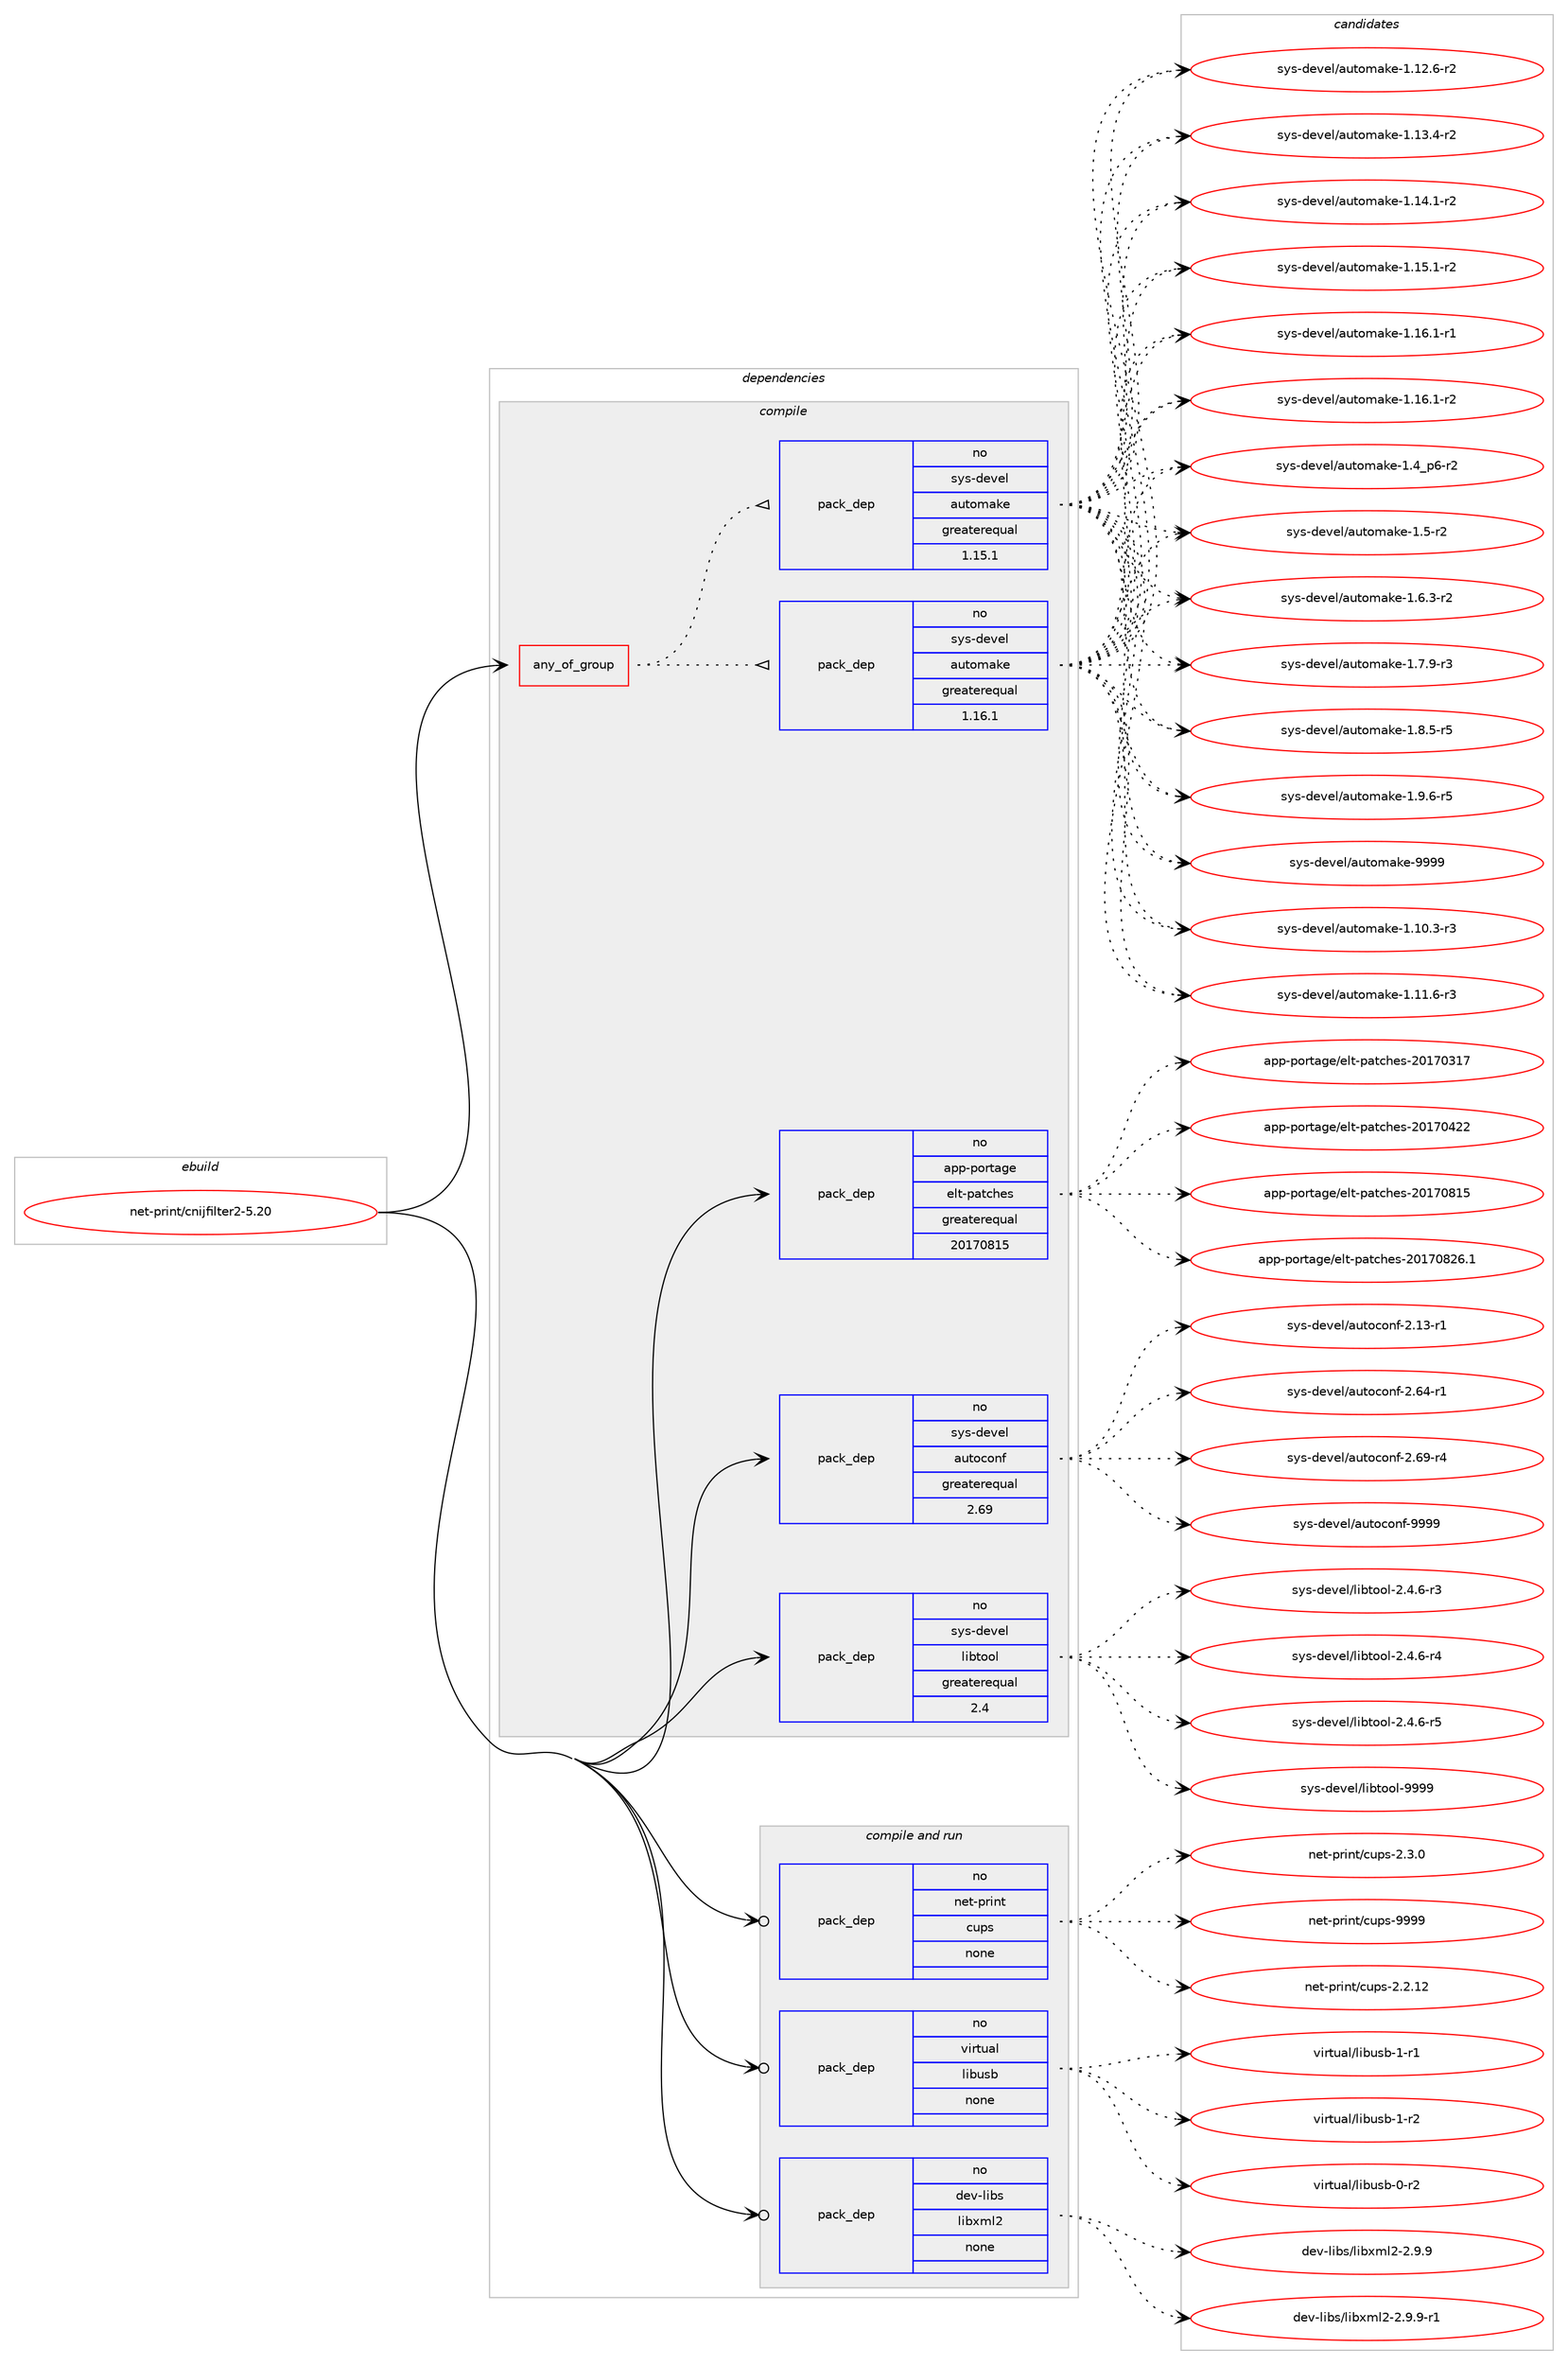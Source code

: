 digraph prolog {

# *************
# Graph options
# *************

newrank=true;
concentrate=true;
compound=true;
graph [rankdir=LR,fontname=Helvetica,fontsize=10,ranksep=1.5];#, ranksep=2.5, nodesep=0.2];
edge  [arrowhead=vee];
node  [fontname=Helvetica,fontsize=10];

# **********
# The ebuild
# **********

subgraph cluster_leftcol {
color=gray;
rank=same;
label=<<i>ebuild</i>>;
id [label="net-print/cnijfilter2-5.20", color=red, width=4, href="../net-print/cnijfilter2-5.20.svg"];
}

# ****************
# The dependencies
# ****************

subgraph cluster_midcol {
color=gray;
label=<<i>dependencies</i>>;
subgraph cluster_compile {
fillcolor="#eeeeee";
style=filled;
label=<<i>compile</i>>;
subgraph any14341 {
dependency841150 [label=<<TABLE BORDER="0" CELLBORDER="1" CELLSPACING="0" CELLPADDING="4"><TR><TD CELLPADDING="10">any_of_group</TD></TR></TABLE>>, shape=none, color=red];subgraph pack621304 {
dependency841151 [label=<<TABLE BORDER="0" CELLBORDER="1" CELLSPACING="0" CELLPADDING="4" WIDTH="220"><TR><TD ROWSPAN="6" CELLPADDING="30">pack_dep</TD></TR><TR><TD WIDTH="110">no</TD></TR><TR><TD>sys-devel</TD></TR><TR><TD>automake</TD></TR><TR><TD>greaterequal</TD></TR><TR><TD>1.16.1</TD></TR></TABLE>>, shape=none, color=blue];
}
dependency841150:e -> dependency841151:w [weight=20,style="dotted",arrowhead="oinv"];
subgraph pack621305 {
dependency841152 [label=<<TABLE BORDER="0" CELLBORDER="1" CELLSPACING="0" CELLPADDING="4" WIDTH="220"><TR><TD ROWSPAN="6" CELLPADDING="30">pack_dep</TD></TR><TR><TD WIDTH="110">no</TD></TR><TR><TD>sys-devel</TD></TR><TR><TD>automake</TD></TR><TR><TD>greaterequal</TD></TR><TR><TD>1.15.1</TD></TR></TABLE>>, shape=none, color=blue];
}
dependency841150:e -> dependency841152:w [weight=20,style="dotted",arrowhead="oinv"];
}
id:e -> dependency841150:w [weight=20,style="solid",arrowhead="vee"];
subgraph pack621306 {
dependency841153 [label=<<TABLE BORDER="0" CELLBORDER="1" CELLSPACING="0" CELLPADDING="4" WIDTH="220"><TR><TD ROWSPAN="6" CELLPADDING="30">pack_dep</TD></TR><TR><TD WIDTH="110">no</TD></TR><TR><TD>app-portage</TD></TR><TR><TD>elt-patches</TD></TR><TR><TD>greaterequal</TD></TR><TR><TD>20170815</TD></TR></TABLE>>, shape=none, color=blue];
}
id:e -> dependency841153:w [weight=20,style="solid",arrowhead="vee"];
subgraph pack621307 {
dependency841154 [label=<<TABLE BORDER="0" CELLBORDER="1" CELLSPACING="0" CELLPADDING="4" WIDTH="220"><TR><TD ROWSPAN="6" CELLPADDING="30">pack_dep</TD></TR><TR><TD WIDTH="110">no</TD></TR><TR><TD>sys-devel</TD></TR><TR><TD>autoconf</TD></TR><TR><TD>greaterequal</TD></TR><TR><TD>2.69</TD></TR></TABLE>>, shape=none, color=blue];
}
id:e -> dependency841154:w [weight=20,style="solid",arrowhead="vee"];
subgraph pack621308 {
dependency841155 [label=<<TABLE BORDER="0" CELLBORDER="1" CELLSPACING="0" CELLPADDING="4" WIDTH="220"><TR><TD ROWSPAN="6" CELLPADDING="30">pack_dep</TD></TR><TR><TD WIDTH="110">no</TD></TR><TR><TD>sys-devel</TD></TR><TR><TD>libtool</TD></TR><TR><TD>greaterequal</TD></TR><TR><TD>2.4</TD></TR></TABLE>>, shape=none, color=blue];
}
id:e -> dependency841155:w [weight=20,style="solid",arrowhead="vee"];
}
subgraph cluster_compileandrun {
fillcolor="#eeeeee";
style=filled;
label=<<i>compile and run</i>>;
subgraph pack621309 {
dependency841156 [label=<<TABLE BORDER="0" CELLBORDER="1" CELLSPACING="0" CELLPADDING="4" WIDTH="220"><TR><TD ROWSPAN="6" CELLPADDING="30">pack_dep</TD></TR><TR><TD WIDTH="110">no</TD></TR><TR><TD>dev-libs</TD></TR><TR><TD>libxml2</TD></TR><TR><TD>none</TD></TR><TR><TD></TD></TR></TABLE>>, shape=none, color=blue];
}
id:e -> dependency841156:w [weight=20,style="solid",arrowhead="odotvee"];
subgraph pack621310 {
dependency841157 [label=<<TABLE BORDER="0" CELLBORDER="1" CELLSPACING="0" CELLPADDING="4" WIDTH="220"><TR><TD ROWSPAN="6" CELLPADDING="30">pack_dep</TD></TR><TR><TD WIDTH="110">no</TD></TR><TR><TD>net-print</TD></TR><TR><TD>cups</TD></TR><TR><TD>none</TD></TR><TR><TD></TD></TR></TABLE>>, shape=none, color=blue];
}
id:e -> dependency841157:w [weight=20,style="solid",arrowhead="odotvee"];
subgraph pack621311 {
dependency841158 [label=<<TABLE BORDER="0" CELLBORDER="1" CELLSPACING="0" CELLPADDING="4" WIDTH="220"><TR><TD ROWSPAN="6" CELLPADDING="30">pack_dep</TD></TR><TR><TD WIDTH="110">no</TD></TR><TR><TD>virtual</TD></TR><TR><TD>libusb</TD></TR><TR><TD>none</TD></TR><TR><TD></TD></TR></TABLE>>, shape=none, color=blue];
}
id:e -> dependency841158:w [weight=20,style="solid",arrowhead="odotvee"];
}
subgraph cluster_run {
fillcolor="#eeeeee";
style=filled;
label=<<i>run</i>>;
}
}

# **************
# The candidates
# **************

subgraph cluster_choices {
rank=same;
color=gray;
label=<<i>candidates</i>>;

subgraph choice621304 {
color=black;
nodesep=1;
choice11512111545100101118101108479711711611110997107101454946494846514511451 [label="sys-devel/automake-1.10.3-r3", color=red, width=4,href="../sys-devel/automake-1.10.3-r3.svg"];
choice11512111545100101118101108479711711611110997107101454946494946544511451 [label="sys-devel/automake-1.11.6-r3", color=red, width=4,href="../sys-devel/automake-1.11.6-r3.svg"];
choice11512111545100101118101108479711711611110997107101454946495046544511450 [label="sys-devel/automake-1.12.6-r2", color=red, width=4,href="../sys-devel/automake-1.12.6-r2.svg"];
choice11512111545100101118101108479711711611110997107101454946495146524511450 [label="sys-devel/automake-1.13.4-r2", color=red, width=4,href="../sys-devel/automake-1.13.4-r2.svg"];
choice11512111545100101118101108479711711611110997107101454946495246494511450 [label="sys-devel/automake-1.14.1-r2", color=red, width=4,href="../sys-devel/automake-1.14.1-r2.svg"];
choice11512111545100101118101108479711711611110997107101454946495346494511450 [label="sys-devel/automake-1.15.1-r2", color=red, width=4,href="../sys-devel/automake-1.15.1-r2.svg"];
choice11512111545100101118101108479711711611110997107101454946495446494511449 [label="sys-devel/automake-1.16.1-r1", color=red, width=4,href="../sys-devel/automake-1.16.1-r1.svg"];
choice11512111545100101118101108479711711611110997107101454946495446494511450 [label="sys-devel/automake-1.16.1-r2", color=red, width=4,href="../sys-devel/automake-1.16.1-r2.svg"];
choice115121115451001011181011084797117116111109971071014549465295112544511450 [label="sys-devel/automake-1.4_p6-r2", color=red, width=4,href="../sys-devel/automake-1.4_p6-r2.svg"];
choice11512111545100101118101108479711711611110997107101454946534511450 [label="sys-devel/automake-1.5-r2", color=red, width=4,href="../sys-devel/automake-1.5-r2.svg"];
choice115121115451001011181011084797117116111109971071014549465446514511450 [label="sys-devel/automake-1.6.3-r2", color=red, width=4,href="../sys-devel/automake-1.6.3-r2.svg"];
choice115121115451001011181011084797117116111109971071014549465546574511451 [label="sys-devel/automake-1.7.9-r3", color=red, width=4,href="../sys-devel/automake-1.7.9-r3.svg"];
choice115121115451001011181011084797117116111109971071014549465646534511453 [label="sys-devel/automake-1.8.5-r5", color=red, width=4,href="../sys-devel/automake-1.8.5-r5.svg"];
choice115121115451001011181011084797117116111109971071014549465746544511453 [label="sys-devel/automake-1.9.6-r5", color=red, width=4,href="../sys-devel/automake-1.9.6-r5.svg"];
choice115121115451001011181011084797117116111109971071014557575757 [label="sys-devel/automake-9999", color=red, width=4,href="../sys-devel/automake-9999.svg"];
dependency841151:e -> choice11512111545100101118101108479711711611110997107101454946494846514511451:w [style=dotted,weight="100"];
dependency841151:e -> choice11512111545100101118101108479711711611110997107101454946494946544511451:w [style=dotted,weight="100"];
dependency841151:e -> choice11512111545100101118101108479711711611110997107101454946495046544511450:w [style=dotted,weight="100"];
dependency841151:e -> choice11512111545100101118101108479711711611110997107101454946495146524511450:w [style=dotted,weight="100"];
dependency841151:e -> choice11512111545100101118101108479711711611110997107101454946495246494511450:w [style=dotted,weight="100"];
dependency841151:e -> choice11512111545100101118101108479711711611110997107101454946495346494511450:w [style=dotted,weight="100"];
dependency841151:e -> choice11512111545100101118101108479711711611110997107101454946495446494511449:w [style=dotted,weight="100"];
dependency841151:e -> choice11512111545100101118101108479711711611110997107101454946495446494511450:w [style=dotted,weight="100"];
dependency841151:e -> choice115121115451001011181011084797117116111109971071014549465295112544511450:w [style=dotted,weight="100"];
dependency841151:e -> choice11512111545100101118101108479711711611110997107101454946534511450:w [style=dotted,weight="100"];
dependency841151:e -> choice115121115451001011181011084797117116111109971071014549465446514511450:w [style=dotted,weight="100"];
dependency841151:e -> choice115121115451001011181011084797117116111109971071014549465546574511451:w [style=dotted,weight="100"];
dependency841151:e -> choice115121115451001011181011084797117116111109971071014549465646534511453:w [style=dotted,weight="100"];
dependency841151:e -> choice115121115451001011181011084797117116111109971071014549465746544511453:w [style=dotted,weight="100"];
dependency841151:e -> choice115121115451001011181011084797117116111109971071014557575757:w [style=dotted,weight="100"];
}
subgraph choice621305 {
color=black;
nodesep=1;
choice11512111545100101118101108479711711611110997107101454946494846514511451 [label="sys-devel/automake-1.10.3-r3", color=red, width=4,href="../sys-devel/automake-1.10.3-r3.svg"];
choice11512111545100101118101108479711711611110997107101454946494946544511451 [label="sys-devel/automake-1.11.6-r3", color=red, width=4,href="../sys-devel/automake-1.11.6-r3.svg"];
choice11512111545100101118101108479711711611110997107101454946495046544511450 [label="sys-devel/automake-1.12.6-r2", color=red, width=4,href="../sys-devel/automake-1.12.6-r2.svg"];
choice11512111545100101118101108479711711611110997107101454946495146524511450 [label="sys-devel/automake-1.13.4-r2", color=red, width=4,href="../sys-devel/automake-1.13.4-r2.svg"];
choice11512111545100101118101108479711711611110997107101454946495246494511450 [label="sys-devel/automake-1.14.1-r2", color=red, width=4,href="../sys-devel/automake-1.14.1-r2.svg"];
choice11512111545100101118101108479711711611110997107101454946495346494511450 [label="sys-devel/automake-1.15.1-r2", color=red, width=4,href="../sys-devel/automake-1.15.1-r2.svg"];
choice11512111545100101118101108479711711611110997107101454946495446494511449 [label="sys-devel/automake-1.16.1-r1", color=red, width=4,href="../sys-devel/automake-1.16.1-r1.svg"];
choice11512111545100101118101108479711711611110997107101454946495446494511450 [label="sys-devel/automake-1.16.1-r2", color=red, width=4,href="../sys-devel/automake-1.16.1-r2.svg"];
choice115121115451001011181011084797117116111109971071014549465295112544511450 [label="sys-devel/automake-1.4_p6-r2", color=red, width=4,href="../sys-devel/automake-1.4_p6-r2.svg"];
choice11512111545100101118101108479711711611110997107101454946534511450 [label="sys-devel/automake-1.5-r2", color=red, width=4,href="../sys-devel/automake-1.5-r2.svg"];
choice115121115451001011181011084797117116111109971071014549465446514511450 [label="sys-devel/automake-1.6.3-r2", color=red, width=4,href="../sys-devel/automake-1.6.3-r2.svg"];
choice115121115451001011181011084797117116111109971071014549465546574511451 [label="sys-devel/automake-1.7.9-r3", color=red, width=4,href="../sys-devel/automake-1.7.9-r3.svg"];
choice115121115451001011181011084797117116111109971071014549465646534511453 [label="sys-devel/automake-1.8.5-r5", color=red, width=4,href="../sys-devel/automake-1.8.5-r5.svg"];
choice115121115451001011181011084797117116111109971071014549465746544511453 [label="sys-devel/automake-1.9.6-r5", color=red, width=4,href="../sys-devel/automake-1.9.6-r5.svg"];
choice115121115451001011181011084797117116111109971071014557575757 [label="sys-devel/automake-9999", color=red, width=4,href="../sys-devel/automake-9999.svg"];
dependency841152:e -> choice11512111545100101118101108479711711611110997107101454946494846514511451:w [style=dotted,weight="100"];
dependency841152:e -> choice11512111545100101118101108479711711611110997107101454946494946544511451:w [style=dotted,weight="100"];
dependency841152:e -> choice11512111545100101118101108479711711611110997107101454946495046544511450:w [style=dotted,weight="100"];
dependency841152:e -> choice11512111545100101118101108479711711611110997107101454946495146524511450:w [style=dotted,weight="100"];
dependency841152:e -> choice11512111545100101118101108479711711611110997107101454946495246494511450:w [style=dotted,weight="100"];
dependency841152:e -> choice11512111545100101118101108479711711611110997107101454946495346494511450:w [style=dotted,weight="100"];
dependency841152:e -> choice11512111545100101118101108479711711611110997107101454946495446494511449:w [style=dotted,weight="100"];
dependency841152:e -> choice11512111545100101118101108479711711611110997107101454946495446494511450:w [style=dotted,weight="100"];
dependency841152:e -> choice115121115451001011181011084797117116111109971071014549465295112544511450:w [style=dotted,weight="100"];
dependency841152:e -> choice11512111545100101118101108479711711611110997107101454946534511450:w [style=dotted,weight="100"];
dependency841152:e -> choice115121115451001011181011084797117116111109971071014549465446514511450:w [style=dotted,weight="100"];
dependency841152:e -> choice115121115451001011181011084797117116111109971071014549465546574511451:w [style=dotted,weight="100"];
dependency841152:e -> choice115121115451001011181011084797117116111109971071014549465646534511453:w [style=dotted,weight="100"];
dependency841152:e -> choice115121115451001011181011084797117116111109971071014549465746544511453:w [style=dotted,weight="100"];
dependency841152:e -> choice115121115451001011181011084797117116111109971071014557575757:w [style=dotted,weight="100"];
}
subgraph choice621306 {
color=black;
nodesep=1;
choice97112112451121111141169710310147101108116451129711699104101115455048495548514955 [label="app-portage/elt-patches-20170317", color=red, width=4,href="../app-portage/elt-patches-20170317.svg"];
choice97112112451121111141169710310147101108116451129711699104101115455048495548525050 [label="app-portage/elt-patches-20170422", color=red, width=4,href="../app-portage/elt-patches-20170422.svg"];
choice97112112451121111141169710310147101108116451129711699104101115455048495548564953 [label="app-portage/elt-patches-20170815", color=red, width=4,href="../app-portage/elt-patches-20170815.svg"];
choice971121124511211111411697103101471011081164511297116991041011154550484955485650544649 [label="app-portage/elt-patches-20170826.1", color=red, width=4,href="../app-portage/elt-patches-20170826.1.svg"];
dependency841153:e -> choice97112112451121111141169710310147101108116451129711699104101115455048495548514955:w [style=dotted,weight="100"];
dependency841153:e -> choice97112112451121111141169710310147101108116451129711699104101115455048495548525050:w [style=dotted,weight="100"];
dependency841153:e -> choice97112112451121111141169710310147101108116451129711699104101115455048495548564953:w [style=dotted,weight="100"];
dependency841153:e -> choice971121124511211111411697103101471011081164511297116991041011154550484955485650544649:w [style=dotted,weight="100"];
}
subgraph choice621307 {
color=black;
nodesep=1;
choice1151211154510010111810110847971171161119911111010245504649514511449 [label="sys-devel/autoconf-2.13-r1", color=red, width=4,href="../sys-devel/autoconf-2.13-r1.svg"];
choice1151211154510010111810110847971171161119911111010245504654524511449 [label="sys-devel/autoconf-2.64-r1", color=red, width=4,href="../sys-devel/autoconf-2.64-r1.svg"];
choice1151211154510010111810110847971171161119911111010245504654574511452 [label="sys-devel/autoconf-2.69-r4", color=red, width=4,href="../sys-devel/autoconf-2.69-r4.svg"];
choice115121115451001011181011084797117116111991111101024557575757 [label="sys-devel/autoconf-9999", color=red, width=4,href="../sys-devel/autoconf-9999.svg"];
dependency841154:e -> choice1151211154510010111810110847971171161119911111010245504649514511449:w [style=dotted,weight="100"];
dependency841154:e -> choice1151211154510010111810110847971171161119911111010245504654524511449:w [style=dotted,weight="100"];
dependency841154:e -> choice1151211154510010111810110847971171161119911111010245504654574511452:w [style=dotted,weight="100"];
dependency841154:e -> choice115121115451001011181011084797117116111991111101024557575757:w [style=dotted,weight="100"];
}
subgraph choice621308 {
color=black;
nodesep=1;
choice1151211154510010111810110847108105981161111111084550465246544511451 [label="sys-devel/libtool-2.4.6-r3", color=red, width=4,href="../sys-devel/libtool-2.4.6-r3.svg"];
choice1151211154510010111810110847108105981161111111084550465246544511452 [label="sys-devel/libtool-2.4.6-r4", color=red, width=4,href="../sys-devel/libtool-2.4.6-r4.svg"];
choice1151211154510010111810110847108105981161111111084550465246544511453 [label="sys-devel/libtool-2.4.6-r5", color=red, width=4,href="../sys-devel/libtool-2.4.6-r5.svg"];
choice1151211154510010111810110847108105981161111111084557575757 [label="sys-devel/libtool-9999", color=red, width=4,href="../sys-devel/libtool-9999.svg"];
dependency841155:e -> choice1151211154510010111810110847108105981161111111084550465246544511451:w [style=dotted,weight="100"];
dependency841155:e -> choice1151211154510010111810110847108105981161111111084550465246544511452:w [style=dotted,weight="100"];
dependency841155:e -> choice1151211154510010111810110847108105981161111111084550465246544511453:w [style=dotted,weight="100"];
dependency841155:e -> choice1151211154510010111810110847108105981161111111084557575757:w [style=dotted,weight="100"];
}
subgraph choice621309 {
color=black;
nodesep=1;
choice1001011184510810598115471081059812010910850455046574657 [label="dev-libs/libxml2-2.9.9", color=red, width=4,href="../dev-libs/libxml2-2.9.9.svg"];
choice10010111845108105981154710810598120109108504550465746574511449 [label="dev-libs/libxml2-2.9.9-r1", color=red, width=4,href="../dev-libs/libxml2-2.9.9-r1.svg"];
dependency841156:e -> choice1001011184510810598115471081059812010910850455046574657:w [style=dotted,weight="100"];
dependency841156:e -> choice10010111845108105981154710810598120109108504550465746574511449:w [style=dotted,weight="100"];
}
subgraph choice621310 {
color=black;
nodesep=1;
choice11010111645112114105110116479911711211545504650464950 [label="net-print/cups-2.2.12", color=red, width=4,href="../net-print/cups-2.2.12.svg"];
choice110101116451121141051101164799117112115455046514648 [label="net-print/cups-2.3.0", color=red, width=4,href="../net-print/cups-2.3.0.svg"];
choice1101011164511211410511011647991171121154557575757 [label="net-print/cups-9999", color=red, width=4,href="../net-print/cups-9999.svg"];
dependency841157:e -> choice11010111645112114105110116479911711211545504650464950:w [style=dotted,weight="100"];
dependency841157:e -> choice110101116451121141051101164799117112115455046514648:w [style=dotted,weight="100"];
dependency841157:e -> choice1101011164511211410511011647991171121154557575757:w [style=dotted,weight="100"];
}
subgraph choice621311 {
color=black;
nodesep=1;
choice1181051141161179710847108105981171159845484511450 [label="virtual/libusb-0-r2", color=red, width=4,href="../virtual/libusb-0-r2.svg"];
choice1181051141161179710847108105981171159845494511449 [label="virtual/libusb-1-r1", color=red, width=4,href="../virtual/libusb-1-r1.svg"];
choice1181051141161179710847108105981171159845494511450 [label="virtual/libusb-1-r2", color=red, width=4,href="../virtual/libusb-1-r2.svg"];
dependency841158:e -> choice1181051141161179710847108105981171159845484511450:w [style=dotted,weight="100"];
dependency841158:e -> choice1181051141161179710847108105981171159845494511449:w [style=dotted,weight="100"];
dependency841158:e -> choice1181051141161179710847108105981171159845494511450:w [style=dotted,weight="100"];
}
}

}
